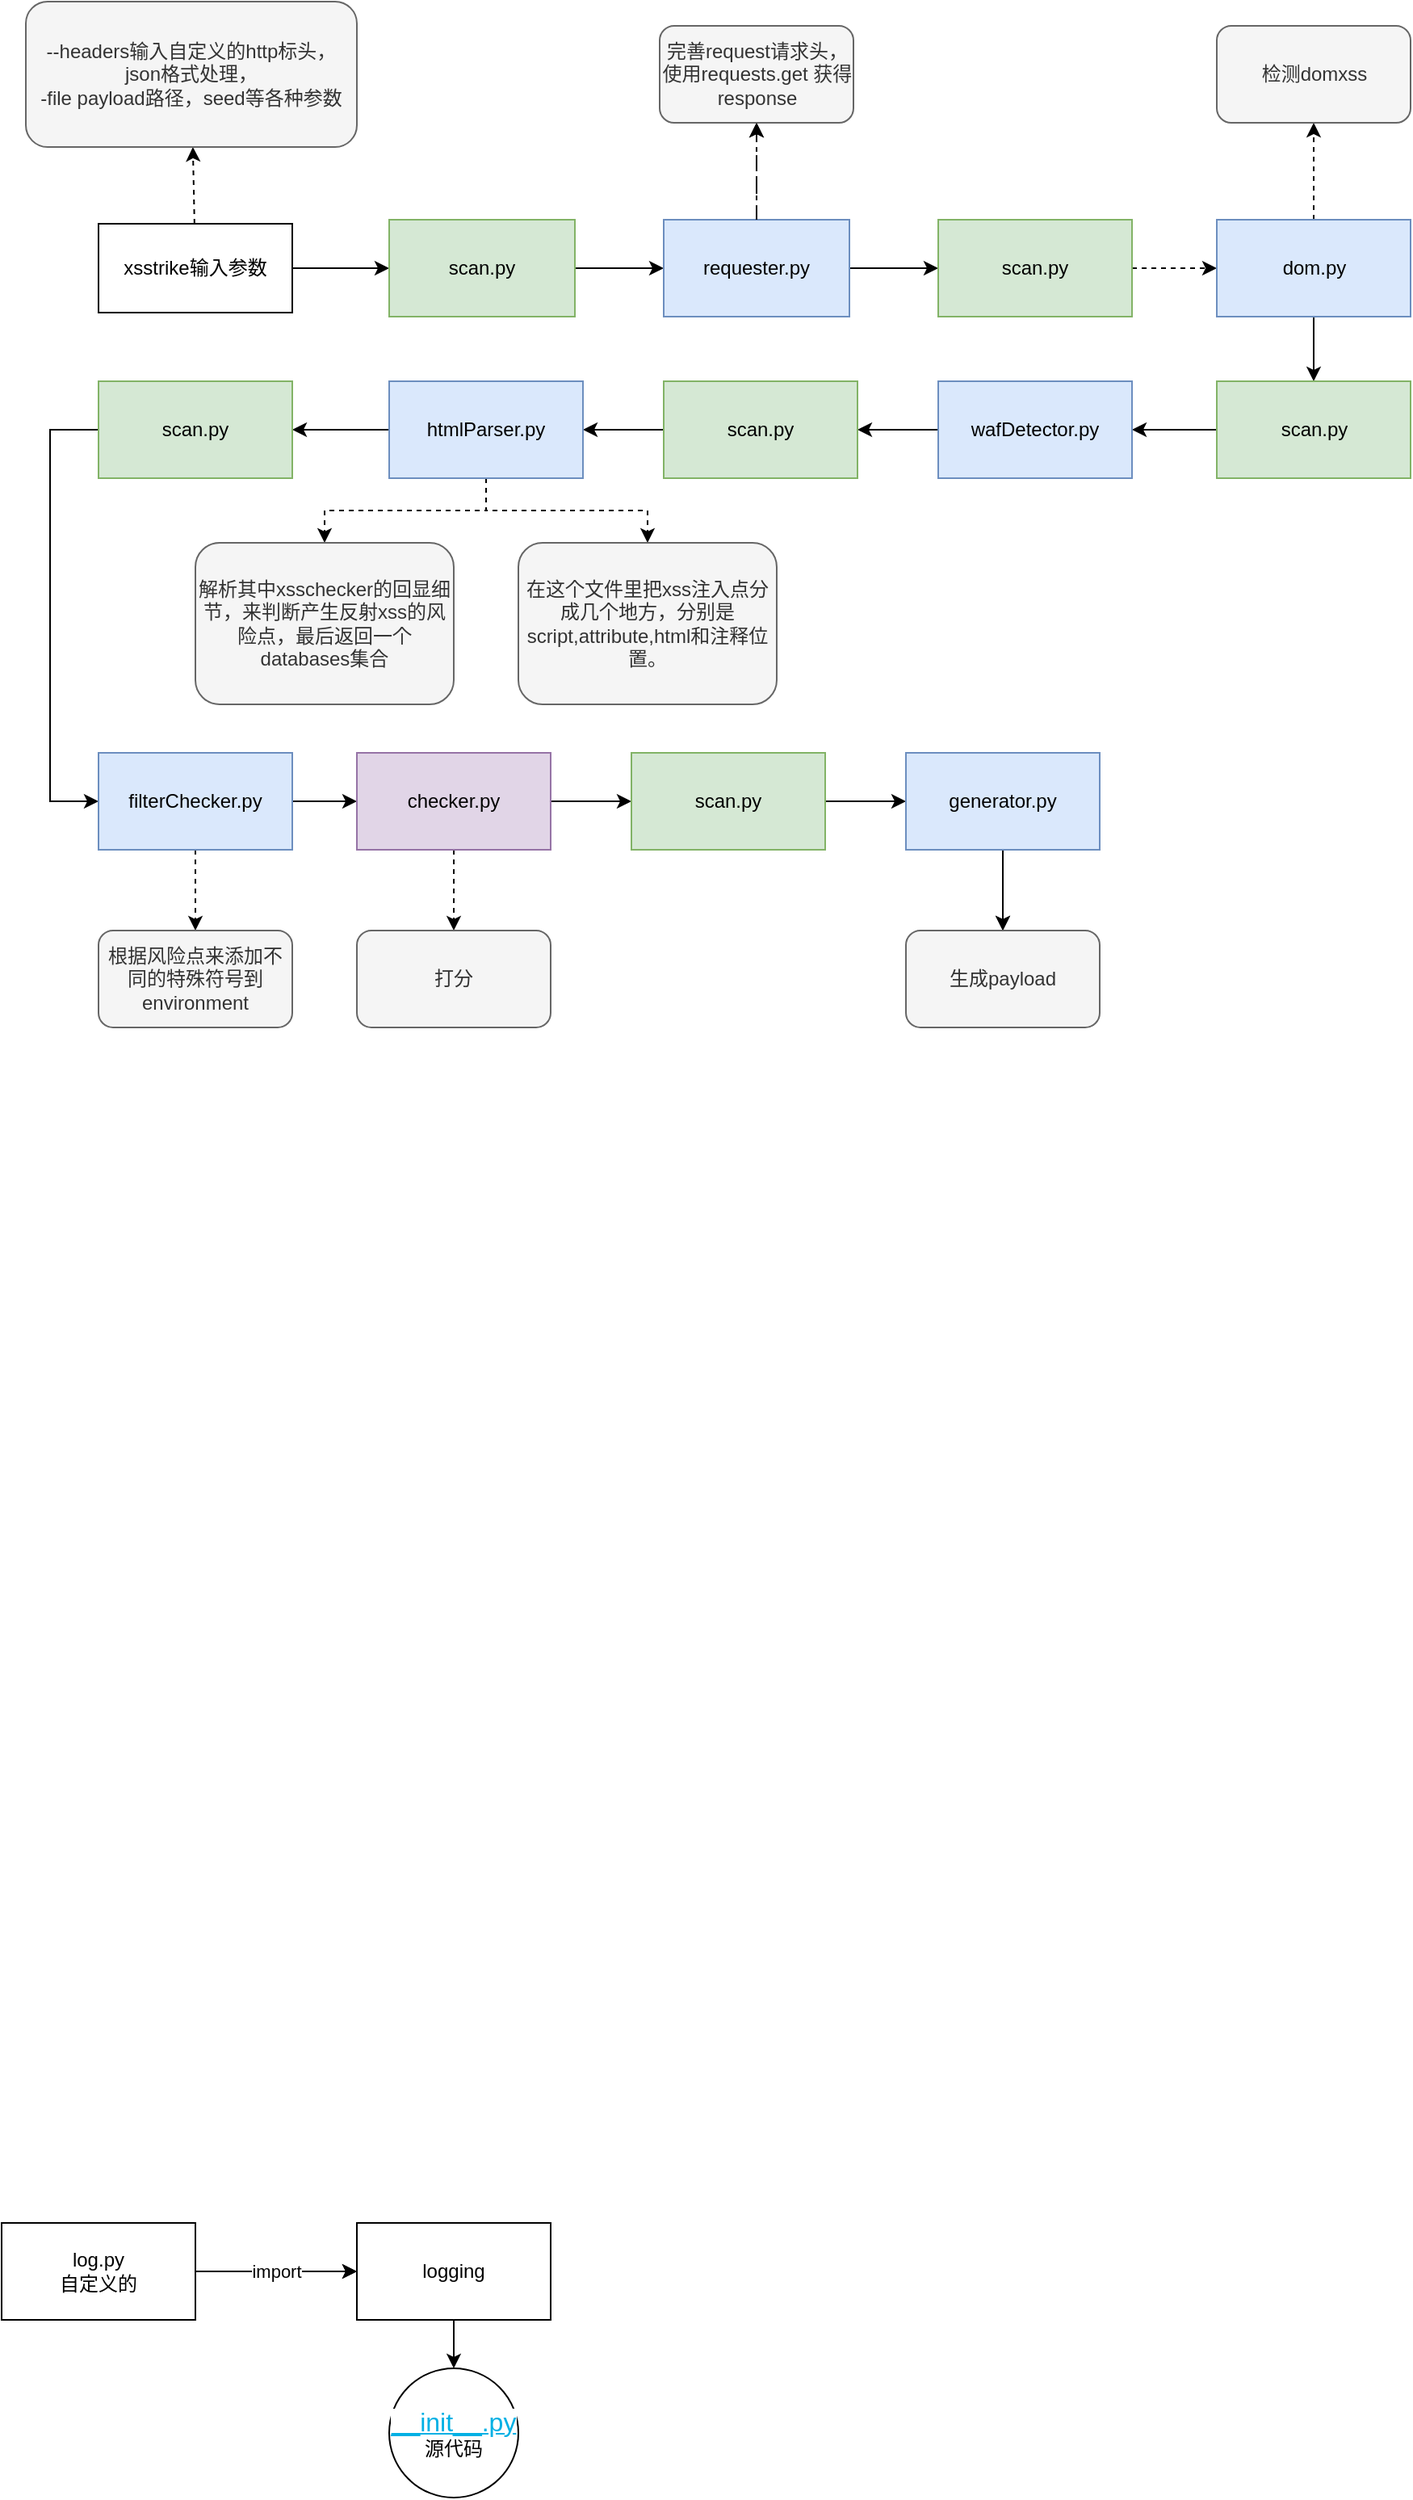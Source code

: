 <mxfile version="20.8.20" type="github" pages="2">
  <diagram id="Mi6Uny3UNFIJB_ZGdhlr" name="第 1 页">
    <mxGraphModel dx="1221" dy="686" grid="1" gridSize="10" guides="1" tooltips="1" connect="1" arrows="1" fold="1" page="1" pageScale="1" pageWidth="2336" pageHeight="1654" math="0" shadow="0">
      <root>
        <mxCell id="0" />
        <mxCell id="1" parent="0" />
        <mxCell id="SzhgZFn4WZo0ysNFUmlf-3" value="" style="rounded=0;orthogonalLoop=1;jettySize=auto;html=1;elbow=vertical;dashed=1;" parent="1" source="SzhgZFn4WZo0ysNFUmlf-1" target="SzhgZFn4WZo0ysNFUmlf-2" edge="1">
          <mxGeometry relative="1" as="geometry" />
        </mxCell>
        <mxCell id="SzhgZFn4WZo0ysNFUmlf-1" value="xsstrike输入参数" style="whiteSpace=wrap;html=1;rounded=0;" parent="1" vertex="1">
          <mxGeometry x="120" y="172.5" width="120" height="55" as="geometry" />
        </mxCell>
        <mxCell id="AMDaqCPly_B1wJdDMMOm-6" style="edgeStyle=none;rounded=0;orthogonalLoop=1;jettySize=auto;html=1;exitX=0.5;exitY=0;exitDx=0;exitDy=0;dashed=1;elbow=vertical;" parent="1" source="SzhgZFn4WZo0ysNFUmlf-1" target="SzhgZFn4WZo0ysNFUmlf-1" edge="1">
          <mxGeometry relative="1" as="geometry" />
        </mxCell>
        <mxCell id="AMDaqCPly_B1wJdDMMOm-7" style="edgeStyle=none;rounded=0;orthogonalLoop=1;jettySize=auto;html=1;exitX=0.5;exitY=1;exitDx=0;exitDy=0;dashed=1;elbow=vertical;" parent="1" source="SzhgZFn4WZo0ysNFUmlf-1" target="SzhgZFn4WZo0ysNFUmlf-1" edge="1">
          <mxGeometry relative="1" as="geometry" />
        </mxCell>
        <mxCell id="AMDaqCPly_B1wJdDMMOm-12" value="" style="edgeStyle=none;rounded=0;orthogonalLoop=1;jettySize=auto;html=1;elbow=vertical;exitX=1;exitY=0.5;exitDx=0;exitDy=0;" parent="1" source="SzhgZFn4WZo0ysNFUmlf-1" target="AMDaqCPly_B1wJdDMMOm-11" edge="1">
          <mxGeometry relative="1" as="geometry" />
        </mxCell>
        <mxCell id="SzhgZFn4WZo0ysNFUmlf-2" value="--headers输入自定义的http标头，&lt;br&gt;json格式处理，&lt;br&gt;-file payload路径，seed等各种参数" style="whiteSpace=wrap;html=1;rounded=1;labelPosition=center;verticalLabelPosition=middle;align=center;verticalAlign=middle;fillColor=#f5f5f5;fontColor=#333333;strokeColor=#666666;" parent="1" vertex="1">
          <mxGeometry x="75" y="35" width="205" height="90" as="geometry" />
        </mxCell>
        <mxCell id="AMDaqCPly_B1wJdDMMOm-14" value="" style="edgeStyle=none;rounded=0;orthogonalLoop=1;jettySize=auto;html=1;elbow=vertical;" parent="1" source="AMDaqCPly_B1wJdDMMOm-11" target="AMDaqCPly_B1wJdDMMOm-13" edge="1">
          <mxGeometry relative="1" as="geometry" />
        </mxCell>
        <mxCell id="AMDaqCPly_B1wJdDMMOm-11" value="scan.py" style="whiteSpace=wrap;html=1;rounded=0;fillColor=#d5e8d4;strokeColor=#82b366;" parent="1" vertex="1">
          <mxGeometry x="300" y="170" width="115" height="60" as="geometry" />
        </mxCell>
        <mxCell id="dojH2ZBy4jooozm948fz-9" value="" style="edgeStyle=orthogonalEdgeStyle;rounded=0;orthogonalLoop=1;jettySize=auto;html=1;dashed=1;" parent="1" source="AMDaqCPly_B1wJdDMMOm-13" target="dojH2ZBy4jooozm948fz-7" edge="1">
          <mxGeometry relative="1" as="geometry" />
        </mxCell>
        <mxCell id="bgyfNNdTmjfUKgFDQhqf-2" value="" style="edgeStyle=orthogonalEdgeStyle;rounded=0;orthogonalLoop=1;jettySize=auto;html=1;" parent="1" source="AMDaqCPly_B1wJdDMMOm-13" target="bgyfNNdTmjfUKgFDQhqf-1" edge="1">
          <mxGeometry relative="1" as="geometry" />
        </mxCell>
        <mxCell id="AMDaqCPly_B1wJdDMMOm-13" value="requester.py" style="whiteSpace=wrap;html=1;rounded=0;fillColor=#dae8fc;strokeColor=#6c8ebf;" parent="1" vertex="1">
          <mxGeometry x="470" y="170" width="115" height="60" as="geometry" />
        </mxCell>
        <mxCell id="-9ZumjQLEosZfhHDupUa-3" value="" style="edgeStyle=orthogonalEdgeStyle;rounded=0;orthogonalLoop=1;jettySize=auto;html=1;" parent="1" source="-9ZumjQLEosZfhHDupUa-1" target="-9ZumjQLEosZfhHDupUa-2" edge="1">
          <mxGeometry relative="1" as="geometry" />
        </mxCell>
        <mxCell id="-9ZumjQLEosZfhHDupUa-4" value="import" style="edgeStyle=orthogonalEdgeStyle;rounded=0;orthogonalLoop=1;jettySize=auto;html=1;" parent="1" source="-9ZumjQLEosZfhHDupUa-1" target="-9ZumjQLEosZfhHDupUa-2" edge="1">
          <mxGeometry relative="1" as="geometry" />
        </mxCell>
        <mxCell id="-9ZumjQLEosZfhHDupUa-1" value="log.py&lt;br&gt;自定义的" style="rounded=0;whiteSpace=wrap;html=1;" parent="1" vertex="1">
          <mxGeometry x="60" y="1410" width="120" height="60" as="geometry" />
        </mxCell>
        <mxCell id="-9ZumjQLEosZfhHDupUa-6" value="" style="edgeStyle=orthogonalEdgeStyle;rounded=0;orthogonalLoop=1;jettySize=auto;html=1;" parent="1" source="-9ZumjQLEosZfhHDupUa-2" target="-9ZumjQLEosZfhHDupUa-5" edge="1">
          <mxGeometry relative="1" as="geometry" />
        </mxCell>
        <mxCell id="-9ZumjQLEosZfhHDupUa-2" value="logging" style="whiteSpace=wrap;html=1;rounded=0;" parent="1" vertex="1">
          <mxGeometry x="280" y="1410" width="120" height="60" as="geometry" />
        </mxCell>
        <mxCell id="-9ZumjQLEosZfhHDupUa-5" value="&lt;a style=&quot;color: rgb(0, 176, 228); font-family: &amp;quot;Lucida Grande&amp;quot;, Arial, sans-serif; font-size: 16px; text-align: left; background-color: rgb(255, 255, 255);&quot; href=&quot;https://github.com/python/cpython/tree/3.11/Lib/logging/__init__.py&quot; class=&quot;reference external&quot;&gt;__init__.py&lt;/a&gt;&lt;br&gt;源代码" style="ellipse;whiteSpace=wrap;html=1;rounded=0;" parent="1" vertex="1">
          <mxGeometry x="300" y="1500" width="80" height="80" as="geometry" />
        </mxCell>
        <mxCell id="dojH2ZBy4jooozm948fz-7" value="完善request请求头，使用requests.get 获得response" style="rounded=1;whiteSpace=wrap;html=1;fillColor=#f5f5f5;fontColor=#333333;strokeColor=#666666;" parent="1" vertex="1">
          <mxGeometry x="467.5" y="50" width="120" height="60" as="geometry" />
        </mxCell>
        <mxCell id="dojH2ZBy4jooozm948fz-8" value="" style="endArrow=classic;html=1;rounded=0;entryX=0.5;entryY=1;entryDx=0;entryDy=0;exitX=0.5;exitY=0;exitDx=0;exitDy=0;dashed=1;dashPattern=8 8;" parent="1" source="AMDaqCPly_B1wJdDMMOm-13" target="dojH2ZBy4jooozm948fz-7" edge="1">
          <mxGeometry width="50" height="50" relative="1" as="geometry">
            <mxPoint x="680" y="150" as="sourcePoint" />
            <mxPoint x="730" y="120" as="targetPoint" />
          </mxGeometry>
        </mxCell>
        <mxCell id="bgyfNNdTmjfUKgFDQhqf-5" value="" style="edgeStyle=orthogonalEdgeStyle;rounded=0;orthogonalLoop=1;jettySize=auto;html=1;dashed=1;" parent="1" source="bgyfNNdTmjfUKgFDQhqf-1" target="bgyfNNdTmjfUKgFDQhqf-4" edge="1">
          <mxGeometry relative="1" as="geometry" />
        </mxCell>
        <mxCell id="bgyfNNdTmjfUKgFDQhqf-1" value="scan.py" style="whiteSpace=wrap;html=1;rounded=0;fillColor=#d5e8d4;strokeColor=#82b366;" parent="1" vertex="1">
          <mxGeometry x="640" y="170" width="120" height="60" as="geometry" />
        </mxCell>
        <mxCell id="bgyfNNdTmjfUKgFDQhqf-7" value="" style="edgeStyle=orthogonalEdgeStyle;rounded=0;orthogonalLoop=1;jettySize=auto;html=1;" parent="1" source="bgyfNNdTmjfUKgFDQhqf-4" target="bgyfNNdTmjfUKgFDQhqf-6" edge="1">
          <mxGeometry relative="1" as="geometry" />
        </mxCell>
        <mxCell id="Xsrx0FLT9TPBm8OnZifg-14" style="edgeStyle=orthogonalEdgeStyle;rounded=0;orthogonalLoop=1;jettySize=auto;html=1;exitX=0.5;exitY=0;exitDx=0;exitDy=0;entryX=0.5;entryY=1;entryDx=0;entryDy=0;dashed=1;" parent="1" source="bgyfNNdTmjfUKgFDQhqf-4" target="Xsrx0FLT9TPBm8OnZifg-13" edge="1">
          <mxGeometry relative="1" as="geometry" />
        </mxCell>
        <mxCell id="bgyfNNdTmjfUKgFDQhqf-4" value="dom.py" style="whiteSpace=wrap;html=1;rounded=0;fillColor=#dae8fc;strokeColor=#6c8ebf;" parent="1" vertex="1">
          <mxGeometry x="812.5" y="170" width="120" height="60" as="geometry" />
        </mxCell>
        <mxCell id="bgyfNNdTmjfUKgFDQhqf-9" value="" style="edgeStyle=orthogonalEdgeStyle;rounded=0;orthogonalLoop=1;jettySize=auto;html=1;" parent="1" source="bgyfNNdTmjfUKgFDQhqf-6" target="bgyfNNdTmjfUKgFDQhqf-8" edge="1">
          <mxGeometry relative="1" as="geometry" />
        </mxCell>
        <mxCell id="bgyfNNdTmjfUKgFDQhqf-6" value="scan.py" style="whiteSpace=wrap;html=1;rounded=0;fillColor=#d5e8d4;strokeColor=#82b366;" parent="1" vertex="1">
          <mxGeometry x="812.5" y="270" width="120" height="60" as="geometry" />
        </mxCell>
        <mxCell id="b9RFdC7gwchzJHp5I-MJ-4" value="" style="edgeStyle=orthogonalEdgeStyle;rounded=0;orthogonalLoop=1;jettySize=auto;html=1;" parent="1" source="bgyfNNdTmjfUKgFDQhqf-8" target="b9RFdC7gwchzJHp5I-MJ-3" edge="1">
          <mxGeometry relative="1" as="geometry" />
        </mxCell>
        <mxCell id="bgyfNNdTmjfUKgFDQhqf-8" value="wafDetector.py" style="whiteSpace=wrap;html=1;rounded=0;fillColor=#dae8fc;strokeColor=#6c8ebf;" parent="1" vertex="1">
          <mxGeometry x="640" y="270" width="120" height="60" as="geometry" />
        </mxCell>
        <mxCell id="b9RFdC7gwchzJHp5I-MJ-6" value="" style="edgeStyle=orthogonalEdgeStyle;rounded=0;orthogonalLoop=1;jettySize=auto;html=1;" parent="1" source="b9RFdC7gwchzJHp5I-MJ-3" target="b9RFdC7gwchzJHp5I-MJ-5" edge="1">
          <mxGeometry relative="1" as="geometry" />
        </mxCell>
        <mxCell id="b9RFdC7gwchzJHp5I-MJ-3" value="scan.py" style="whiteSpace=wrap;html=1;fillColor=#d5e8d4;strokeColor=#82b366;rounded=0;" parent="1" vertex="1">
          <mxGeometry x="470" y="270" width="120" height="60" as="geometry" />
        </mxCell>
        <mxCell id="b9RFdC7gwchzJHp5I-MJ-8" value="" style="edgeStyle=orthogonalEdgeStyle;rounded=0;orthogonalLoop=1;jettySize=auto;html=1;dashed=1;" parent="1" source="b9RFdC7gwchzJHp5I-MJ-5" target="b9RFdC7gwchzJHp5I-MJ-7" edge="1">
          <mxGeometry relative="1" as="geometry" />
        </mxCell>
        <mxCell id="Xsrx0FLT9TPBm8OnZifg-5" style="edgeStyle=orthogonalEdgeStyle;rounded=0;orthogonalLoop=1;jettySize=auto;html=1;exitX=0.5;exitY=1;exitDx=0;exitDy=0;dashed=1;" parent="1" source="b9RFdC7gwchzJHp5I-MJ-5" target="Xsrx0FLT9TPBm8OnZifg-4" edge="1">
          <mxGeometry relative="1" as="geometry" />
        </mxCell>
        <mxCell id="Xsrx0FLT9TPBm8OnZifg-7" value="" style="edgeStyle=orthogonalEdgeStyle;rounded=0;orthogonalLoop=1;jettySize=auto;html=1;" parent="1" source="b9RFdC7gwchzJHp5I-MJ-5" target="Xsrx0FLT9TPBm8OnZifg-6" edge="1">
          <mxGeometry relative="1" as="geometry" />
        </mxCell>
        <mxCell id="b9RFdC7gwchzJHp5I-MJ-5" value="htmlParser.py" style="whiteSpace=wrap;html=1;fillColor=#dae8fc;strokeColor=#6c8ebf;rounded=0;" parent="1" vertex="1">
          <mxGeometry x="300" y="270" width="120" height="60" as="geometry" />
        </mxCell>
        <mxCell id="b9RFdC7gwchzJHp5I-MJ-7" value="解析其中xsschecker的回显细节，来判断产生反射xss的风险点，最后返回一个databases集合" style="whiteSpace=wrap;html=1;fillColor=#f5f5f5;strokeColor=#666666;rounded=1;fontColor=#333333;" parent="1" vertex="1">
          <mxGeometry x="180" y="370" width="160" height="100" as="geometry" />
        </mxCell>
        <mxCell id="Xsrx0FLT9TPBm8OnZifg-4" value="在这个文件里把xss注入点分成几个地方，分别是script,attribute,html和注释位置。" style="whiteSpace=wrap;html=1;fillColor=#f5f5f5;strokeColor=#666666;rounded=1;fontColor=#333333;" parent="1" vertex="1">
          <mxGeometry x="380" y="370" width="160" height="100" as="geometry" />
        </mxCell>
        <mxCell id="Xsrx0FLT9TPBm8OnZifg-12" style="edgeStyle=orthogonalEdgeStyle;rounded=0;orthogonalLoop=1;jettySize=auto;html=1;entryX=0;entryY=0.5;entryDx=0;entryDy=0;" parent="1" source="Xsrx0FLT9TPBm8OnZifg-6" target="Xsrx0FLT9TPBm8OnZifg-10" edge="1">
          <mxGeometry relative="1" as="geometry">
            <Array as="points">
              <mxPoint x="90" y="300" />
              <mxPoint x="90" y="530" />
            </Array>
          </mxGeometry>
        </mxCell>
        <mxCell id="Xsrx0FLT9TPBm8OnZifg-6" value="scan.py" style="whiteSpace=wrap;html=1;fillColor=#d5e8d4;strokeColor=#82b366;rounded=0;" parent="1" vertex="1">
          <mxGeometry x="120" y="270" width="120" height="60" as="geometry" />
        </mxCell>
        <mxCell id="tEAiH8q8TL7XMuI2iDsI-2" value="" style="edgeStyle=orthogonalEdgeStyle;rounded=0;orthogonalLoop=1;jettySize=auto;html=1;" edge="1" parent="1" source="Xsrx0FLT9TPBm8OnZifg-10" target="tEAiH8q8TL7XMuI2iDsI-1">
          <mxGeometry relative="1" as="geometry" />
        </mxCell>
        <mxCell id="tEAiH8q8TL7XMuI2iDsI-5" value="" style="edgeStyle=orthogonalEdgeStyle;rounded=0;orthogonalLoop=1;jettySize=auto;html=1;dashed=1;" edge="1" parent="1" source="Xsrx0FLT9TPBm8OnZifg-10" target="tEAiH8q8TL7XMuI2iDsI-4">
          <mxGeometry relative="1" as="geometry" />
        </mxCell>
        <mxCell id="Xsrx0FLT9TPBm8OnZifg-10" value="filterChecker.py" style="whiteSpace=wrap;html=1;fillColor=#dae8fc;strokeColor=#6c8ebf;rounded=0;" parent="1" vertex="1">
          <mxGeometry x="120" y="500" width="120" height="60" as="geometry" />
        </mxCell>
        <mxCell id="Xsrx0FLT9TPBm8OnZifg-13" value="检测domxss" style="whiteSpace=wrap;html=1;fillColor=#f5f5f5;strokeColor=#666666;rounded=1;fontColor=#333333;" parent="1" vertex="1">
          <mxGeometry x="812.5" y="50" width="120" height="60" as="geometry" />
        </mxCell>
        <mxCell id="tEAiH8q8TL7XMuI2iDsI-8" value="" style="edgeStyle=orthogonalEdgeStyle;rounded=0;orthogonalLoop=1;jettySize=auto;html=1;dashed=1;" edge="1" parent="1" source="tEAiH8q8TL7XMuI2iDsI-1" target="tEAiH8q8TL7XMuI2iDsI-7">
          <mxGeometry relative="1" as="geometry" />
        </mxCell>
        <mxCell id="tEAiH8q8TL7XMuI2iDsI-10" value="" style="edgeStyle=orthogonalEdgeStyle;rounded=0;orthogonalLoop=1;jettySize=auto;html=1;" edge="1" parent="1" source="tEAiH8q8TL7XMuI2iDsI-1" target="tEAiH8q8TL7XMuI2iDsI-9">
          <mxGeometry relative="1" as="geometry" />
        </mxCell>
        <mxCell id="tEAiH8q8TL7XMuI2iDsI-1" value="checker.py" style="whiteSpace=wrap;html=1;fillColor=#e1d5e7;strokeColor=#9673a6;rounded=0;" vertex="1" parent="1">
          <mxGeometry x="280" y="500" width="120" height="60" as="geometry" />
        </mxCell>
        <mxCell id="tEAiH8q8TL7XMuI2iDsI-4" value="根据风险点来添加不同的特殊符号到environment" style="whiteSpace=wrap;html=1;fillColor=#f5f5f5;strokeColor=#666666;rounded=1;fontColor=#333333;" vertex="1" parent="1">
          <mxGeometry x="120" y="610" width="120" height="60" as="geometry" />
        </mxCell>
        <mxCell id="tEAiH8q8TL7XMuI2iDsI-7" value="打分" style="whiteSpace=wrap;html=1;fillColor=#f5f5f5;strokeColor=#666666;rounded=1;fontColor=#333333;" vertex="1" parent="1">
          <mxGeometry x="280" y="610" width="120" height="60" as="geometry" />
        </mxCell>
        <mxCell id="tEAiH8q8TL7XMuI2iDsI-12" value="" style="edgeStyle=orthogonalEdgeStyle;rounded=0;orthogonalLoop=1;jettySize=auto;html=1;" edge="1" parent="1" source="tEAiH8q8TL7XMuI2iDsI-9" target="tEAiH8q8TL7XMuI2iDsI-11">
          <mxGeometry relative="1" as="geometry" />
        </mxCell>
        <mxCell id="tEAiH8q8TL7XMuI2iDsI-9" value="scan.py" style="whiteSpace=wrap;html=1;fillColor=#d5e8d4;strokeColor=#82b366;rounded=0;" vertex="1" parent="1">
          <mxGeometry x="450" y="500" width="120" height="60" as="geometry" />
        </mxCell>
        <mxCell id="tEAiH8q8TL7XMuI2iDsI-14" value="" style="edgeStyle=orthogonalEdgeStyle;rounded=0;orthogonalLoop=1;jettySize=auto;html=1;" edge="1" parent="1" source="tEAiH8q8TL7XMuI2iDsI-11" target="tEAiH8q8TL7XMuI2iDsI-13">
          <mxGeometry relative="1" as="geometry" />
        </mxCell>
        <mxCell id="tEAiH8q8TL7XMuI2iDsI-15" value="" style="edgeStyle=orthogonalEdgeStyle;rounded=0;orthogonalLoop=1;jettySize=auto;html=1;dashed=1;" edge="1" parent="1" source="tEAiH8q8TL7XMuI2iDsI-11" target="tEAiH8q8TL7XMuI2iDsI-13">
          <mxGeometry relative="1" as="geometry" />
        </mxCell>
        <mxCell id="tEAiH8q8TL7XMuI2iDsI-11" value="generator.py" style="whiteSpace=wrap;html=1;fillColor=#dae8fc;strokeColor=#6c8ebf;rounded=0;" vertex="1" parent="1">
          <mxGeometry x="620" y="500" width="120" height="60" as="geometry" />
        </mxCell>
        <mxCell id="tEAiH8q8TL7XMuI2iDsI-13" value="生成payload" style="whiteSpace=wrap;html=1;fillColor=#f5f5f5;strokeColor=#666666;rounded=1;fontColor=#333333;" vertex="1" parent="1">
          <mxGeometry x="620" y="610" width="120" height="60" as="geometry" />
        </mxCell>
      </root>
    </mxGraphModel>
  </diagram>
  <diagram id="NEA1AfLLn4d2mOgMVekQ" name="第 2 页">
    <mxGraphModel dx="880" dy="461" grid="1" gridSize="10" guides="1" tooltips="1" connect="1" arrows="1" fold="1" page="1" pageScale="1" pageWidth="827" pageHeight="1169" math="0" shadow="0">
      <root>
        <mxCell id="0" />
        <mxCell id="1" parent="0" />
        <mxCell id="MkUSBW8E2_XUCUIOtJlp-1" value="" style="ellipse;whiteSpace=wrap;html=1;" vertex="1" parent="1">
          <mxGeometry x="410" y="410" width="120" height="80" as="geometry" />
        </mxCell>
      </root>
    </mxGraphModel>
  </diagram>
</mxfile>
